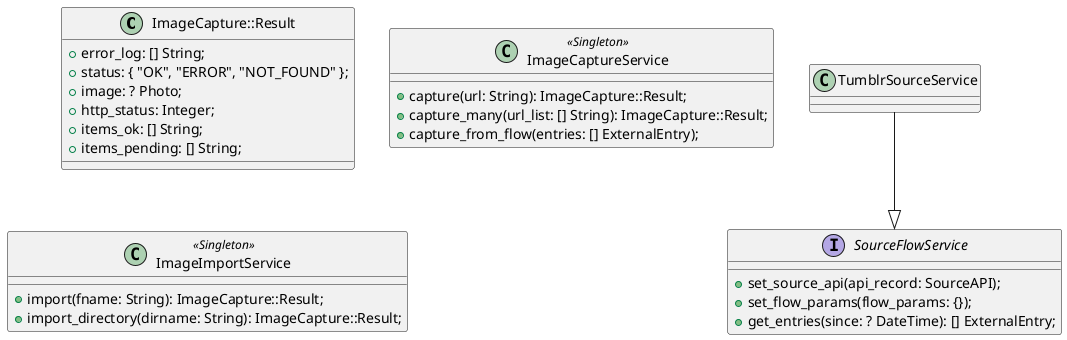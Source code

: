 @startuml Services

class ImageCapture::Result { 
    + error_log: [] String;
    + status: { "OK", "ERROR", "NOT_FOUND" };
    + image: ? Photo;
    + http_status: Integer;
    + items_ok: [] String;
    + items_pending: [] String;  
} 

class ImageCaptureService <<Singleton>> {
    + capture(url: String): ImageCapture::Result;
    + capture_many(url_list: [] String): ImageCapture::Result;
    + capture_from_flow(entries: [] ExternalEntry);
}

class ImageImportService <<Singleton>> {
    + import(fname: String): ImageCapture::Result;
    + import_directory(dirname: String): ImageCapture::Result;
}

interface SourceFlowService {
    + set_source_api(api_record: SourceAPI);
    + set_flow_params(flow_params: {});
    + get_entries(since: ? DateTime): [] ExternalEntry;  
}

TumblrSourceService --|> SourceFlowService
class TumblrSourceService {

} 

@enduml

